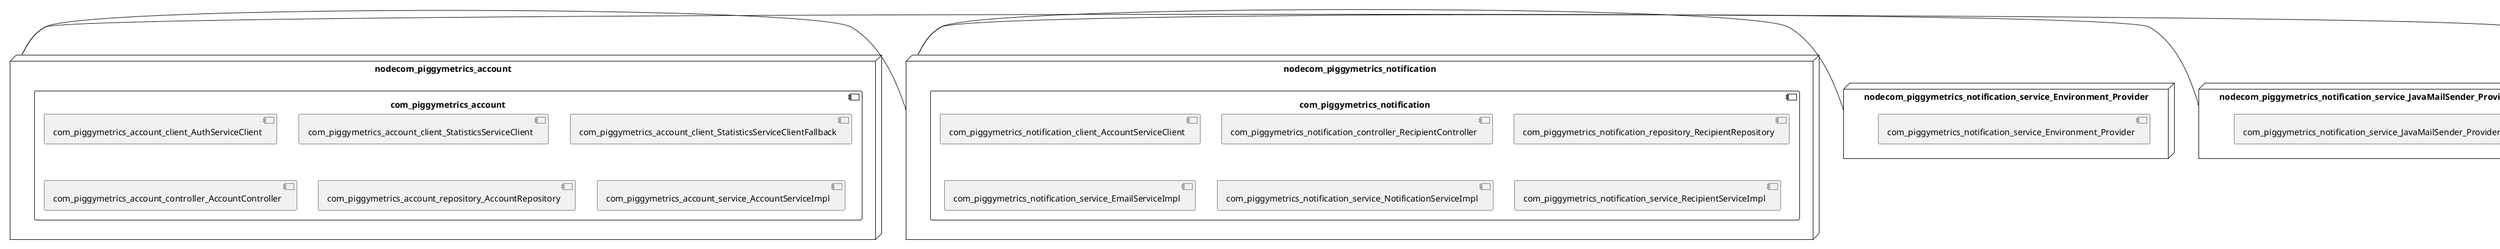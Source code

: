 @startuml
skinparam fixCircleLabelOverlapping true
skinparam componentStyle uml2
node nodecom_piggymetrics_account {
component com_piggymetrics_account {
[com_piggymetrics_account_client_AuthServiceClient] [[sqshq-piggymetrics.system#_Ldas8TNiEe--F6IQYi0Hmg]]
[com_piggymetrics_account_client_StatisticsServiceClient] [[sqshq-piggymetrics.system#_Ldas8TNiEe--F6IQYi0Hmg]]
[com_piggymetrics_account_client_StatisticsServiceClientFallback] [[sqshq-piggymetrics.system#_Ldas8TNiEe--F6IQYi0Hmg]]
[com_piggymetrics_account_controller_AccountController] [[sqshq-piggymetrics.system#_Ldas8TNiEe--F6IQYi0Hmg]]
[com_piggymetrics_account_repository_AccountRepository] [[sqshq-piggymetrics.system#_Ldas8TNiEe--F6IQYi0Hmg]]
[com_piggymetrics_account_service_AccountServiceImpl] [[sqshq-piggymetrics.system#_Ldas8TNiEe--F6IQYi0Hmg]]
}
}
node nodecom_piggymetrics_auth {
component com_piggymetrics_auth {
[com_piggymetrics_auth_controller_UserController] [[sqshq-piggymetrics.system#_Ldas8TNiEe--F6IQYi0Hmg]]
[com_piggymetrics_auth_repository_UserRepository] [[sqshq-piggymetrics.system#_Ldas8TNiEe--F6IQYi0Hmg]]
[com_piggymetrics_auth_service_UserServiceImpl] [[sqshq-piggymetrics.system#_Ldas8TNiEe--F6IQYi0Hmg]]
[com_piggymetrics_auth_service_security_MongoUserDetailsService] [[sqshq-piggymetrics.system#_Ldas8TNiEe--F6IQYi0Hmg]]
}
}
node nodecom_piggymetrics_notification {
component com_piggymetrics_notification {
[com_piggymetrics_notification_client_AccountServiceClient] [[sqshq-piggymetrics.system#_Ldas8TNiEe--F6IQYi0Hmg]]
[com_piggymetrics_notification_controller_RecipientController] [[sqshq-piggymetrics.system#_Ldas8TNiEe--F6IQYi0Hmg]]
[com_piggymetrics_notification_repository_RecipientRepository] [[sqshq-piggymetrics.system#_Ldas8TNiEe--F6IQYi0Hmg]]
[com_piggymetrics_notification_service_EmailServiceImpl] [[sqshq-piggymetrics.system#_Ldas8TNiEe--F6IQYi0Hmg]]
[com_piggymetrics_notification_service_NotificationServiceImpl] [[sqshq-piggymetrics.system#_Ldas8TNiEe--F6IQYi0Hmg]]
[com_piggymetrics_notification_service_RecipientServiceImpl] [[sqshq-piggymetrics.system#_Ldas8TNiEe--F6IQYi0Hmg]]
}
}
node nodecom_piggymetrics_statistics {
component com_piggymetrics_statistics {
[com_piggymetrics_statistics_client_ExchangeRatesClient] [[sqshq-piggymetrics.system#_Ldas8TNiEe--F6IQYi0Hmg]]
[com_piggymetrics_statistics_client_ExchangeRatesClientFallback] [[sqshq-piggymetrics.system#_Ldas8TNiEe--F6IQYi0Hmg]]
[com_piggymetrics_statistics_controller_StatisticsController] [[sqshq-piggymetrics.system#_Ldas8TNiEe--F6IQYi0Hmg]]
[com_piggymetrics_statistics_repository_DataPointRepository] [[sqshq-piggymetrics.system#_Ldas8TNiEe--F6IQYi0Hmg]]
[com_piggymetrics_statistics_service_ExchangeRatesServiceImpl] [[sqshq-piggymetrics.system#_Ldas8TNiEe--F6IQYi0Hmg]]
[com_piggymetrics_statistics_service_StatisticsServiceImpl] [[sqshq-piggymetrics.system#_Ldas8TNiEe--F6IQYi0Hmg]]
}
}
node nodecom_piggymetrics_notification_service_Environment_Provider {
[com_piggymetrics_notification_service_Environment_Provider] [[sqshq-piggymetrics.system#_Ldas8TNiEe--F6IQYi0Hmg]]
}
node nodecom_piggymetrics_notification_service_JavaMailSender_Provider {
[com_piggymetrics_notification_service_JavaMailSender_Provider] [[sqshq-piggymetrics.system#_Ldas8TNiEe--F6IQYi0Hmg]]
}
node noderates_client_latest_Provider {
[rates_client_latest_Provider] [[sqshq-piggymetrics.system#_Ldas8TNiEe--F6IQYi0Hmg]]
}
[nodecom_piggymetrics_account] - [nodecom_piggymetrics_notification]
[nodecom_piggymetrics_notification_service_Environment_Provider] - [nodecom_piggymetrics_notification]
[nodecom_piggymetrics_notification_service_JavaMailSender_Provider] - [nodecom_piggymetrics_notification]
[nodecom_piggymetrics_statistics] - [nodecom_piggymetrics_account]
[noderates_client_latest_Provider] - [nodecom_piggymetrics_statistics]

@enduml
